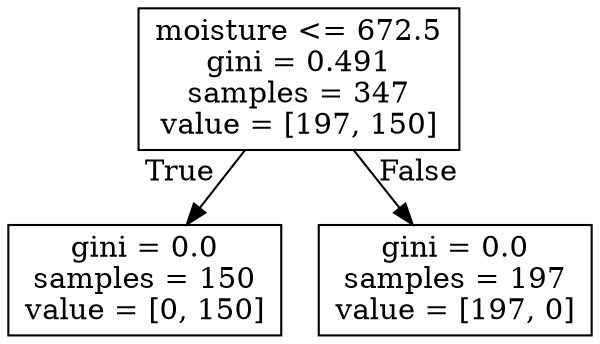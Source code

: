 digraph Tree {
node [shape=box] ;
0 [label="moisture <= 672.5\ngini = 0.491\nsamples = 347\nvalue = [197, 150]"] ;
1 [label="gini = 0.0\nsamples = 150\nvalue = [0, 150]"] ;
0 -> 1 [labeldistance=2.5, labelangle=45, headlabel="True"] ;
2 [label="gini = 0.0\nsamples = 197\nvalue = [197, 0]"] ;
0 -> 2 [labeldistance=2.5, labelangle=-45, headlabel="False"] ;
}